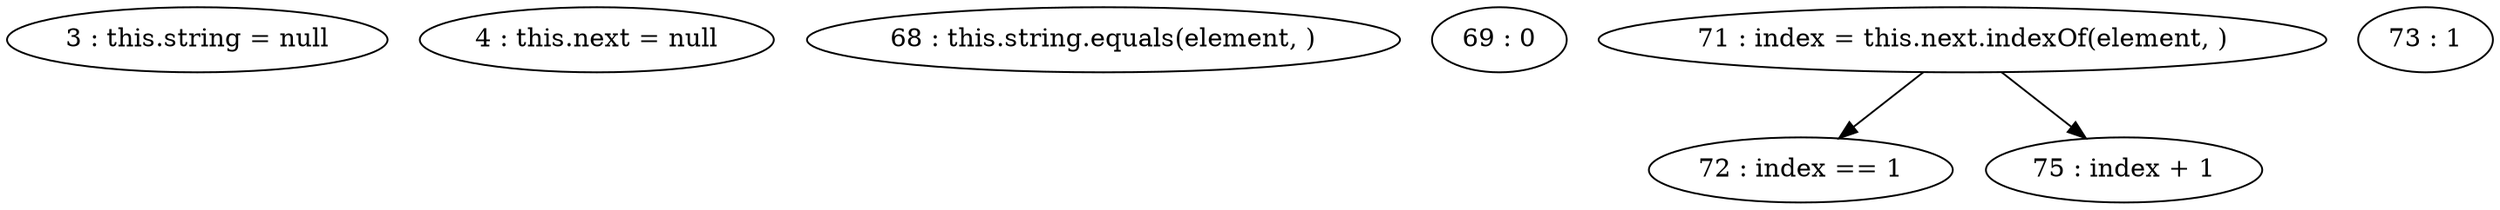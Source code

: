 digraph G {
"3 : this.string = null"
"4 : this.next = null"
"68 : this.string.equals(element, )"
"69 : 0"
"71 : index = this.next.indexOf(element, )"
"71 : index = this.next.indexOf(element, )" -> "72 : index == 1"
"71 : index = this.next.indexOf(element, )" -> "75 : index + 1"
"72 : index == 1"
"73 : 1"
"75 : index + 1"
}